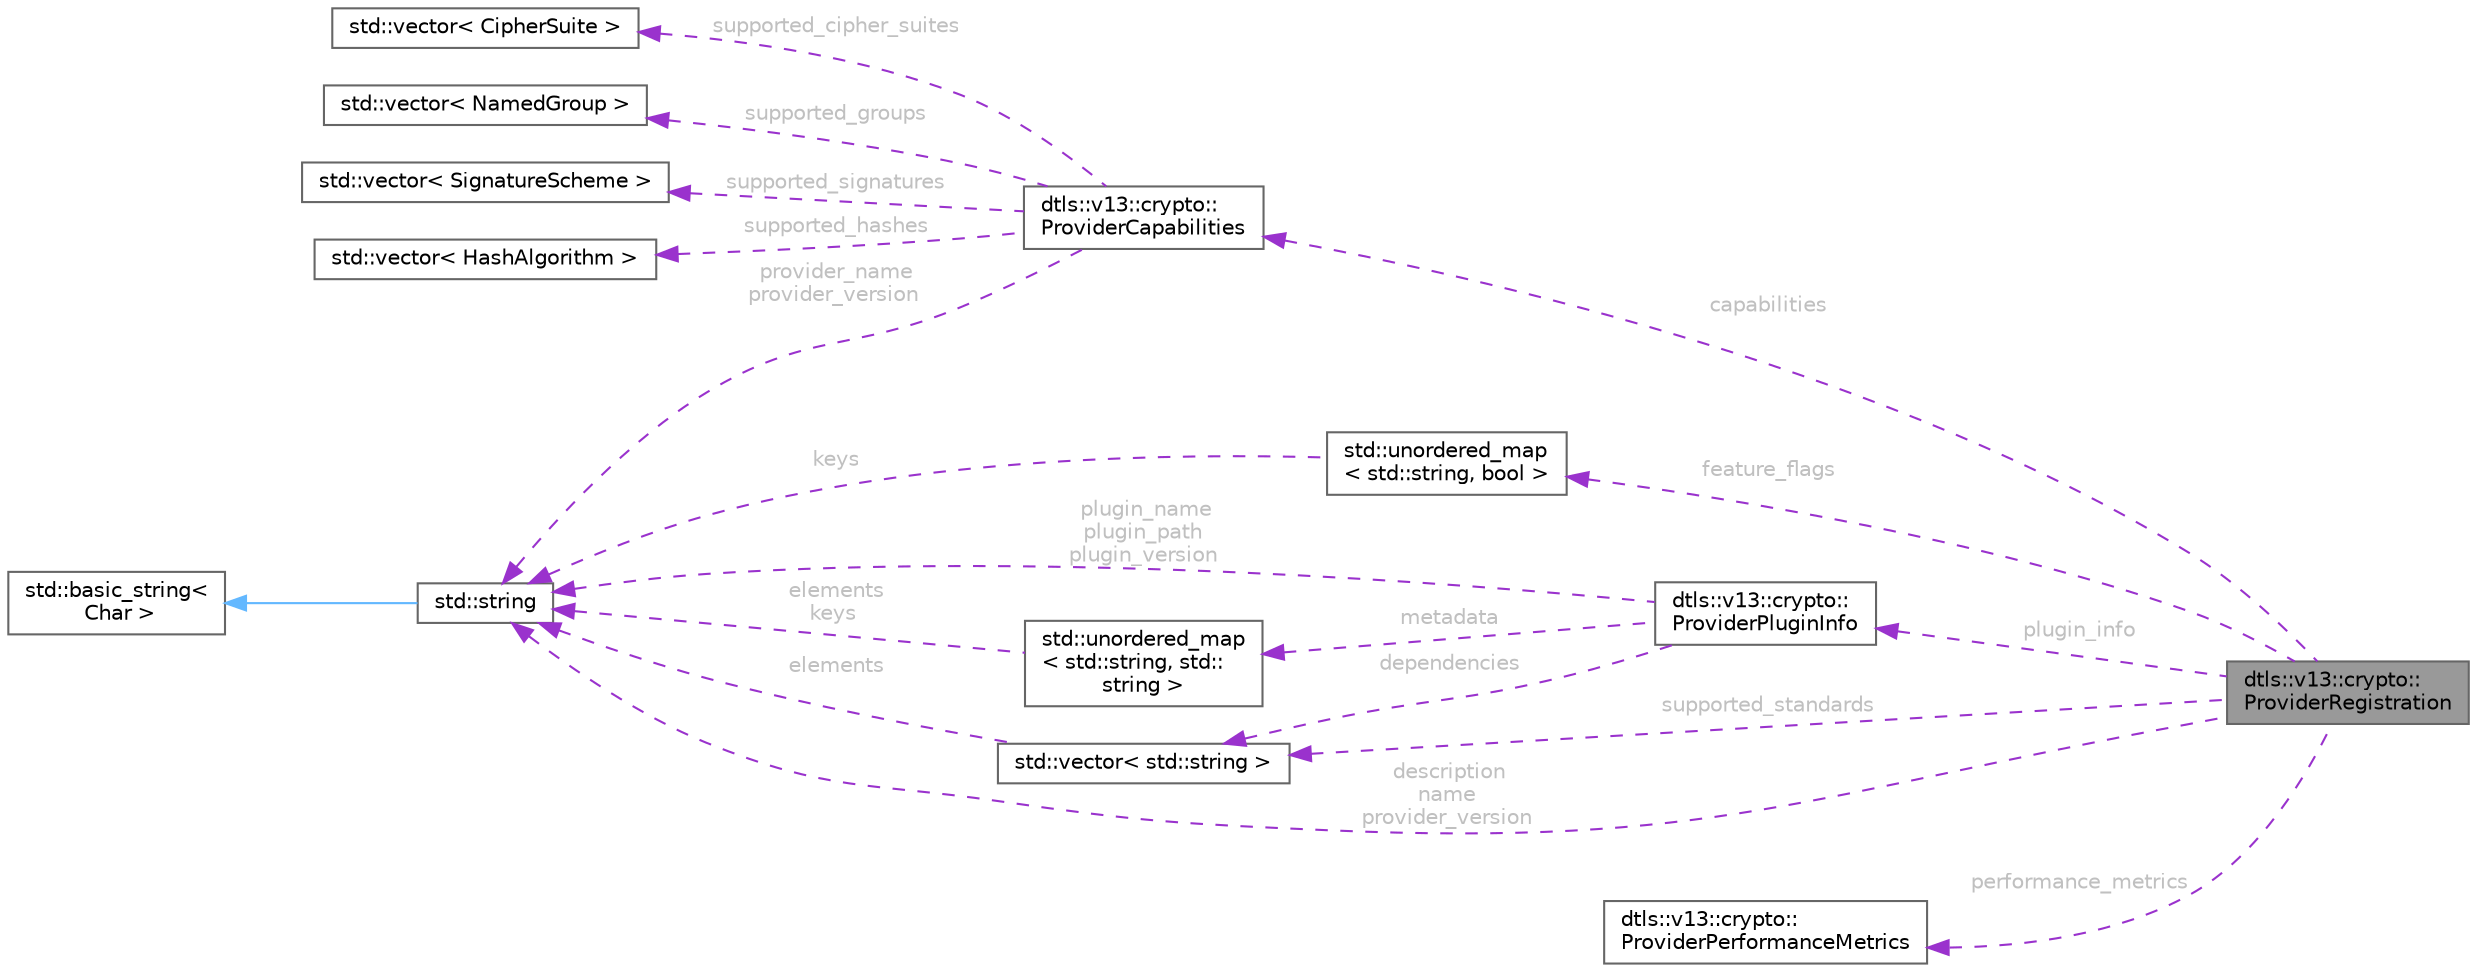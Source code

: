 digraph "dtls::v13::crypto::ProviderRegistration"
{
 // LATEX_PDF_SIZE
  bgcolor="transparent";
  edge [fontname=Helvetica,fontsize=10,labelfontname=Helvetica,labelfontsize=10];
  node [fontname=Helvetica,fontsize=10,shape=box,height=0.2,width=0.4];
  rankdir="LR";
  Node1 [id="Node000001",label="dtls::v13::crypto::\lProviderRegistration",height=0.2,width=0.4,color="gray40", fillcolor="grey60", style="filled", fontcolor="black",tooltip=" "];
  Node2 -> Node1 [id="edge1_Node000001_Node000002",dir="back",color="darkorchid3",style="dashed",tooltip=" ",label=" description\nname\nprovider_version",fontcolor="grey" ];
  Node2 [id="Node000002",label="std::string",height=0.2,width=0.4,color="gray40", fillcolor="white", style="filled",tooltip=" "];
  Node3 -> Node2 [id="edge2_Node000002_Node000003",dir="back",color="steelblue1",style="solid",tooltip=" "];
  Node3 [id="Node000003",label="std::basic_string\<\l Char \>",height=0.2,width=0.4,color="gray40", fillcolor="white", style="filled",tooltip=" "];
  Node4 -> Node1 [id="edge3_Node000001_Node000004",dir="back",color="darkorchid3",style="dashed",tooltip=" ",label=" capabilities",fontcolor="grey" ];
  Node4 [id="Node000004",label="dtls::v13::crypto::\lProviderCapabilities",height=0.2,width=0.4,color="gray40", fillcolor="white", style="filled",URL="$structdtls_1_1v13_1_1crypto_1_1ProviderCapabilities.html",tooltip="Crypto provider capabilities structure."];
  Node5 -> Node4 [id="edge4_Node000004_Node000005",dir="back",color="darkorchid3",style="dashed",tooltip=" ",label=" supported_cipher_suites",fontcolor="grey" ];
  Node5 [id="Node000005",label="std::vector\< CipherSuite \>",height=0.2,width=0.4,color="gray40", fillcolor="white", style="filled",tooltip=" "];
  Node6 -> Node4 [id="edge5_Node000004_Node000006",dir="back",color="darkorchid3",style="dashed",tooltip=" ",label=" supported_groups",fontcolor="grey" ];
  Node6 [id="Node000006",label="std::vector\< NamedGroup \>",height=0.2,width=0.4,color="gray40", fillcolor="white", style="filled",tooltip=" "];
  Node7 -> Node4 [id="edge6_Node000004_Node000007",dir="back",color="darkorchid3",style="dashed",tooltip=" ",label=" supported_signatures",fontcolor="grey" ];
  Node7 [id="Node000007",label="std::vector\< SignatureScheme \>",height=0.2,width=0.4,color="gray40", fillcolor="white", style="filled",tooltip=" "];
  Node8 -> Node4 [id="edge7_Node000004_Node000008",dir="back",color="darkorchid3",style="dashed",tooltip=" ",label=" supported_hashes",fontcolor="grey" ];
  Node8 [id="Node000008",label="std::vector\< HashAlgorithm \>",height=0.2,width=0.4,color="gray40", fillcolor="white", style="filled",tooltip=" "];
  Node2 -> Node4 [id="edge8_Node000004_Node000002",dir="back",color="darkorchid3",style="dashed",tooltip=" ",label=" provider_name\nprovider_version",fontcolor="grey" ];
  Node9 -> Node1 [id="edge9_Node000001_Node000009",dir="back",color="darkorchid3",style="dashed",tooltip=" ",label=" supported_standards",fontcolor="grey" ];
  Node9 [id="Node000009",label="std::vector\< std::string \>",height=0.2,width=0.4,color="gray40", fillcolor="white", style="filled",tooltip=" "];
  Node2 -> Node9 [id="edge10_Node000009_Node000002",dir="back",color="darkorchid3",style="dashed",tooltip=" ",label=" elements",fontcolor="grey" ];
  Node10 -> Node1 [id="edge11_Node000001_Node000010",dir="back",color="darkorchid3",style="dashed",tooltip=" ",label=" feature_flags",fontcolor="grey" ];
  Node10 [id="Node000010",label="std::unordered_map\l\< std::string, bool \>",height=0.2,width=0.4,color="gray40", fillcolor="white", style="filled",tooltip=" "];
  Node2 -> Node10 [id="edge12_Node000010_Node000002",dir="back",color="darkorchid3",style="dashed",tooltip=" ",label=" keys",fontcolor="grey" ];
  Node11 -> Node1 [id="edge13_Node000001_Node000011",dir="back",color="darkorchid3",style="dashed",tooltip=" ",label=" plugin_info",fontcolor="grey" ];
  Node11 [id="Node000011",label="dtls::v13::crypto::\lProviderPluginInfo",height=0.2,width=0.4,color="gray40", fillcolor="white", style="filled",URL="$structdtls_1_1v13_1_1crypto_1_1ProviderPluginInfo.html",tooltip=" "];
  Node2 -> Node11 [id="edge14_Node000011_Node000002",dir="back",color="darkorchid3",style="dashed",tooltip=" ",label=" plugin_name\nplugin_path\nplugin_version",fontcolor="grey" ];
  Node9 -> Node11 [id="edge15_Node000011_Node000009",dir="back",color="darkorchid3",style="dashed",tooltip=" ",label=" dependencies",fontcolor="grey" ];
  Node12 -> Node11 [id="edge16_Node000011_Node000012",dir="back",color="darkorchid3",style="dashed",tooltip=" ",label=" metadata",fontcolor="grey" ];
  Node12 [id="Node000012",label="std::unordered_map\l\< std::string, std::\lstring \>",height=0.2,width=0.4,color="gray40", fillcolor="white", style="filled",tooltip=" "];
  Node2 -> Node12 [id="edge17_Node000012_Node000002",dir="back",color="darkorchid3",style="dashed",tooltip=" ",label=" elements\nkeys",fontcolor="grey" ];
  Node13 -> Node1 [id="edge18_Node000001_Node000013",dir="back",color="darkorchid3",style="dashed",tooltip=" ",label=" performance_metrics",fontcolor="grey" ];
  Node13 [id="Node000013",label="dtls::v13::crypto::\lProviderPerformanceMetrics",height=0.2,width=0.4,color="gray40", fillcolor="white", style="filled",URL="$structdtls_1_1v13_1_1crypto_1_1ProviderPerformanceMetrics.html",tooltip=" "];
}
